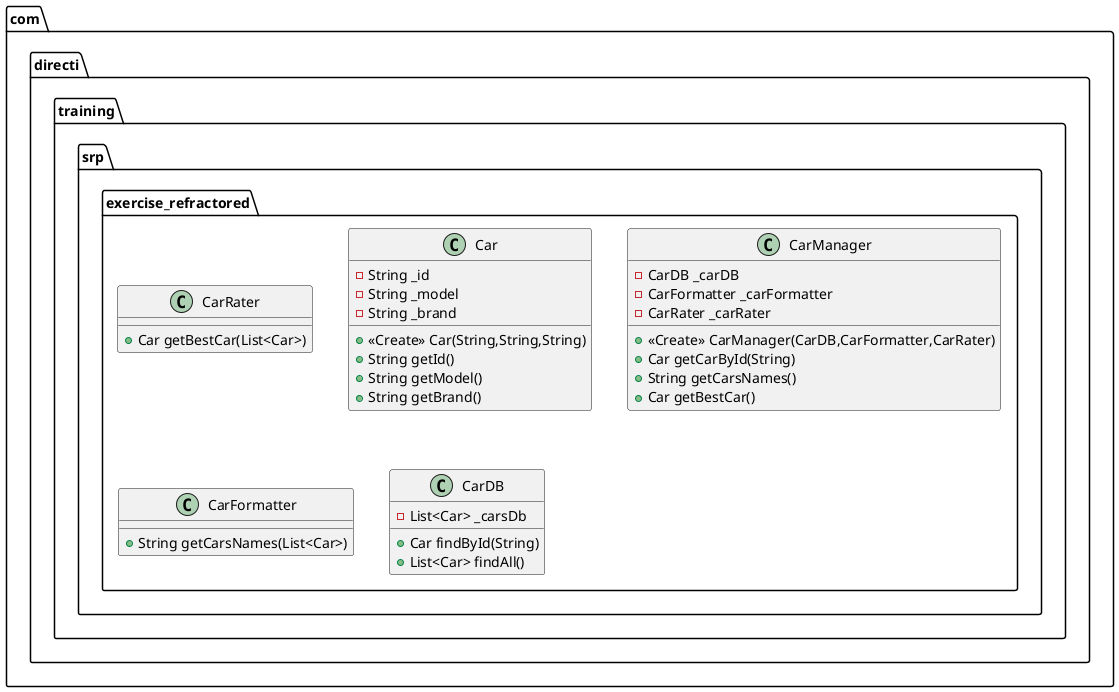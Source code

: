 @startuml
class com.directi.training.srp.exercise_refractored.CarRater {
+ Car getBestCar(List<Car>)
}
class com.directi.training.srp.exercise_refractored.Car {
- String _id
- String _model
- String _brand
+ <<Create>> Car(String,String,String)
+ String getId()
+ String getModel()
+ String getBrand()
}
class com.directi.training.srp.exercise_refractored.CarManager {
- CarDB _carDB
- CarFormatter _carFormatter
- CarRater _carRater
+ <<Create>> CarManager(CarDB,CarFormatter,CarRater)
+ Car getCarById(String)
+ String getCarsNames()
+ Car getBestCar()
}
class com.directi.training.srp.exercise_refractored.CarFormatter {
+ String getCarsNames(List<Car>)
}
class com.directi.training.srp.exercise_refractored.CarDB {
- List<Car> _carsDb
+ Car findById(String)
+ List<Car> findAll()
}
@enduml